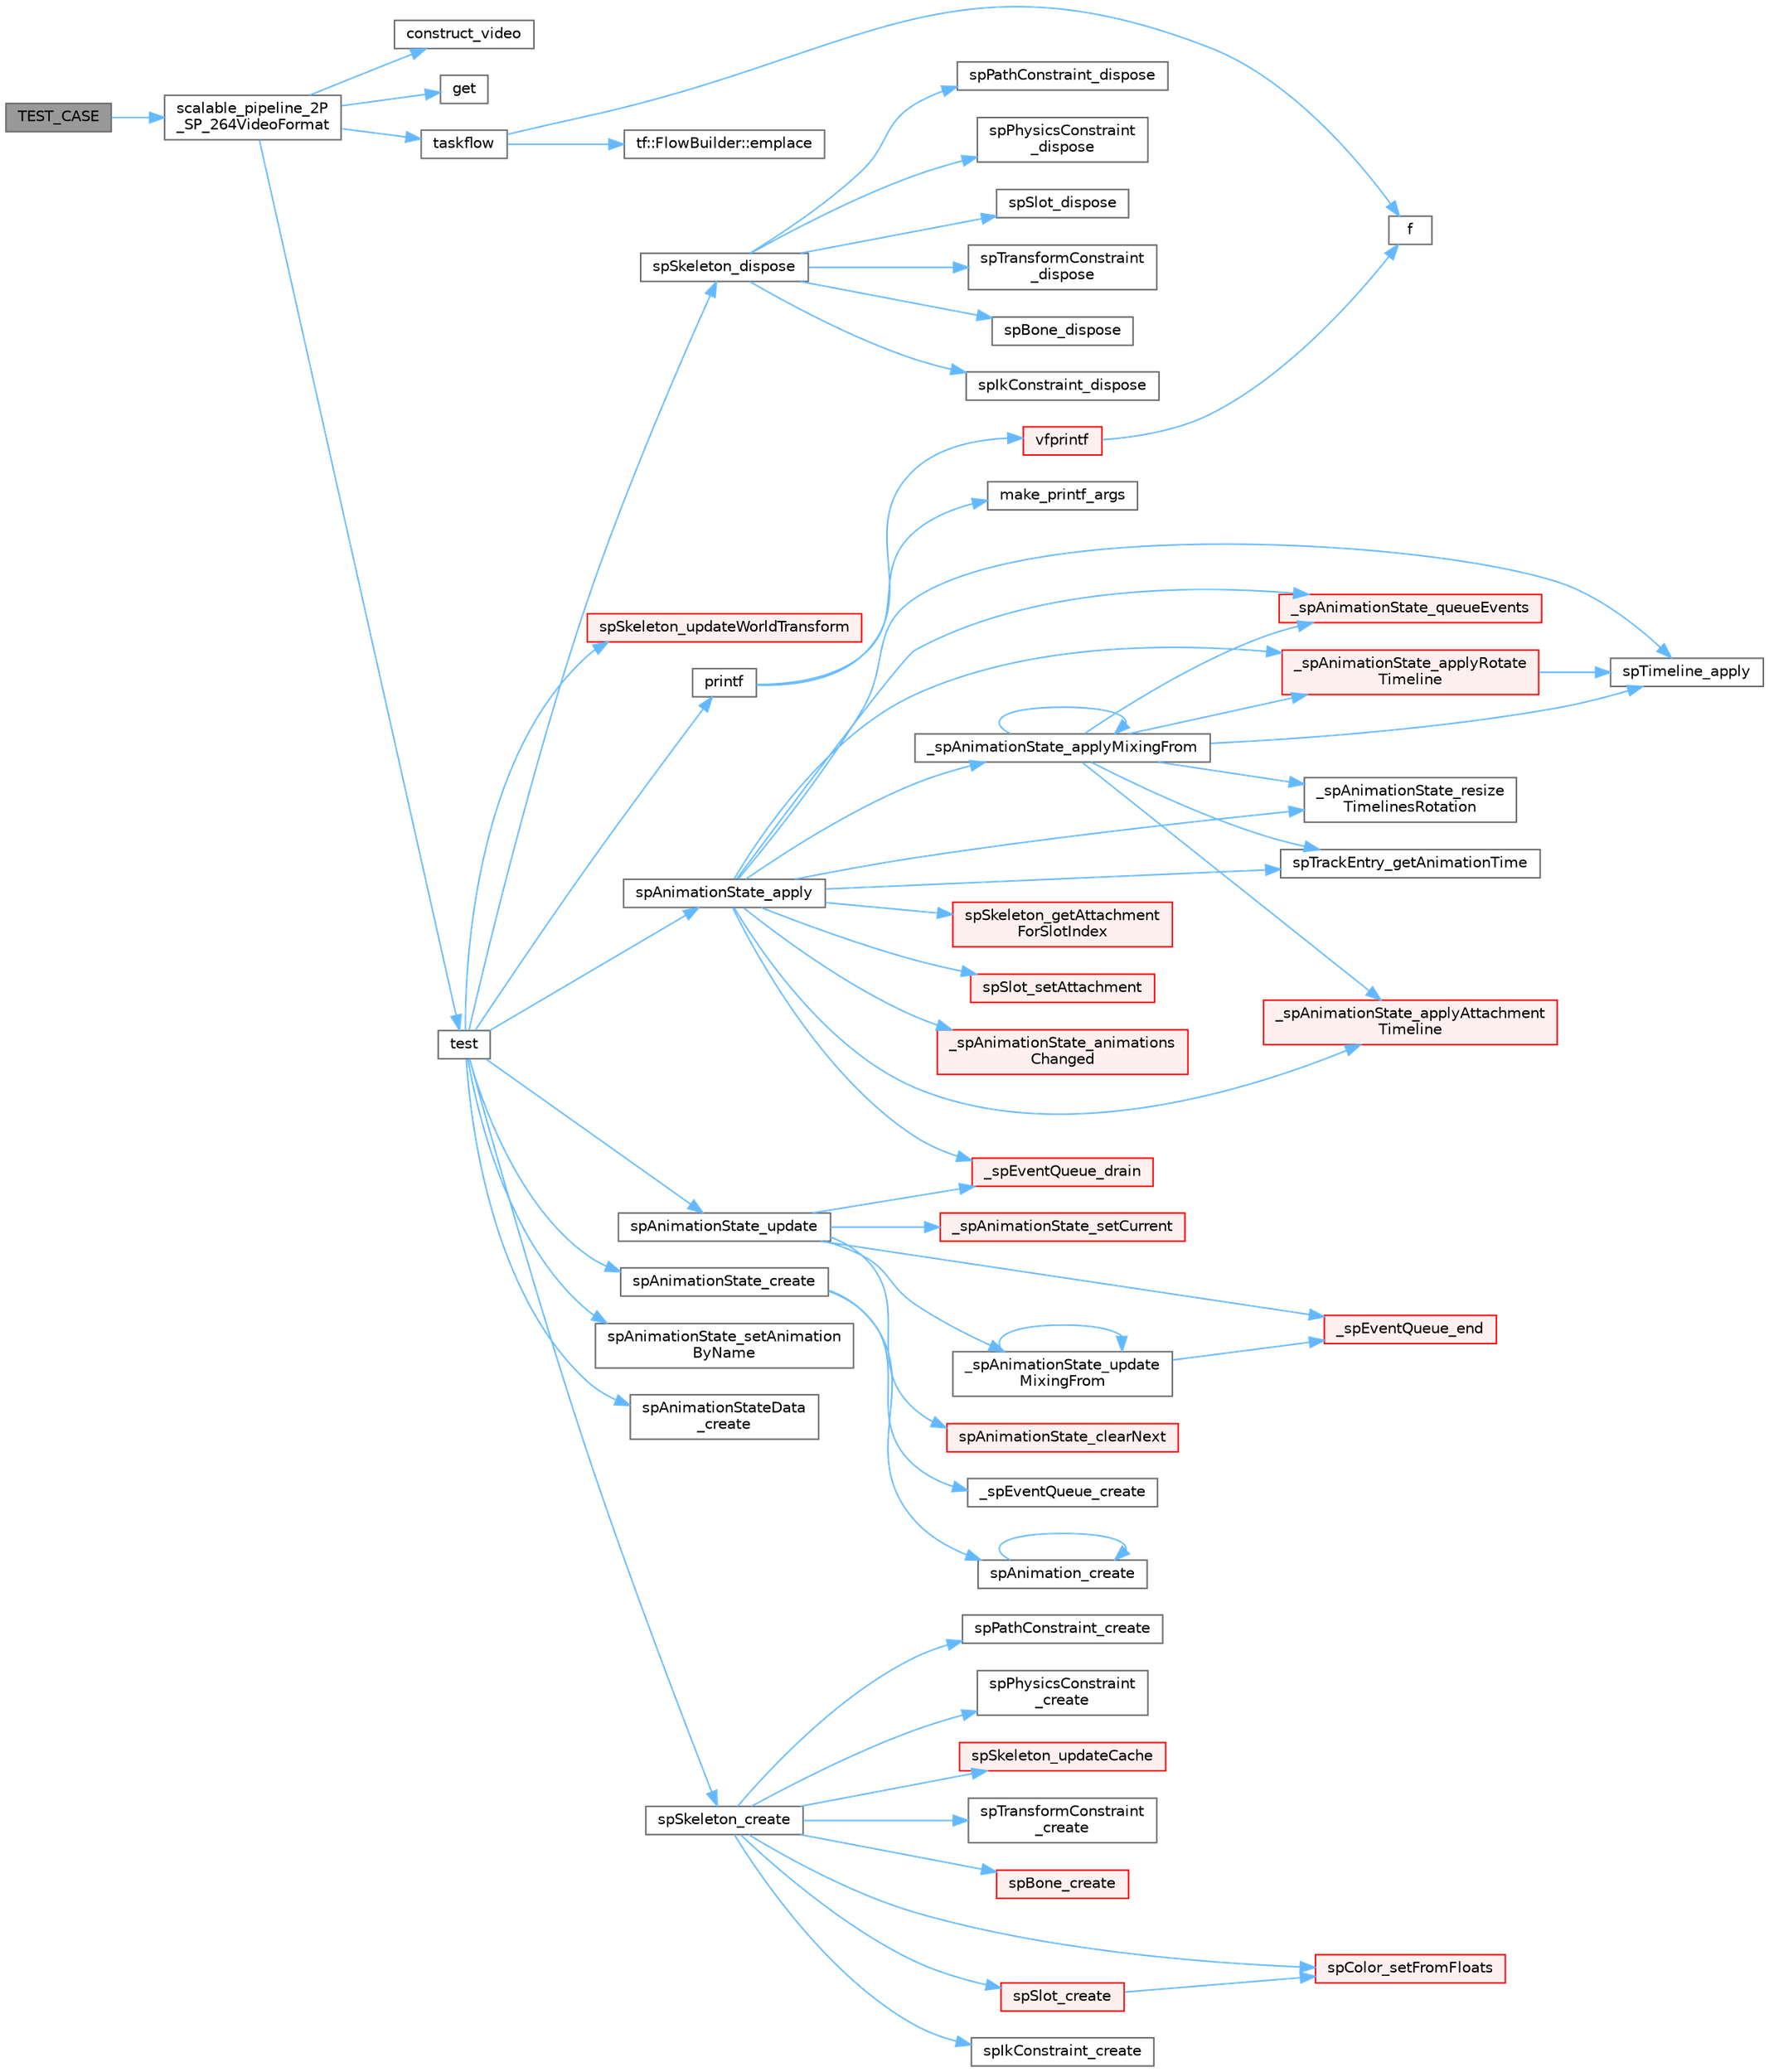 digraph "TEST_CASE"
{
 // LATEX_PDF_SIZE
  bgcolor="transparent";
  edge [fontname=Helvetica,fontsize=10,labelfontname=Helvetica,labelfontsize=10];
  node [fontname=Helvetica,fontsize=10,shape=box,height=0.2,width=0.4];
  rankdir="LR";
  Node1 [id="Node000001",label="TEST_CASE",height=0.2,width=0.4,color="gray40", fillcolor="grey60", style="filled", fontcolor="black",tooltip=" "];
  Node1 -> Node2 [id="edge1_Node000001_Node000002",color="steelblue1",style="solid",tooltip=" "];
  Node2 [id="Node000002",label="scalable_pipeline_2P\l_SP_264VideoFormat",height=0.2,width=0.4,color="grey40", fillcolor="white", style="filled",URL="$test__deferred__scalable__pipelines_8cpp.html#a877444eef679c2647a4354eaa33f7df0",tooltip=" "];
  Node2 -> Node3 [id="edge2_Node000002_Node000003",color="steelblue1",style="solid",tooltip=" "];
  Node3 [id="Node000003",label="construct_video",height=0.2,width=0.4,color="grey40", fillcolor="white", style="filled",URL="$test__deferred__scalable__pipelines_8cpp.html#a228b22b7f793d1a334e4d64c5c01e08d",tooltip=" "];
  Node2 -> Node4 [id="edge3_Node000002_Node000004",color="steelblue1",style="solid",tooltip=" "];
  Node4 [id="Node000004",label="get",height=0.2,width=0.4,color="grey40", fillcolor="white", style="filled",URL="$stdlist__overload_8cpp.html#a120a90058439faee14791b33f94c0693",tooltip=" "];
  Node2 -> Node5 [id="edge4_Node000002_Node000005",color="steelblue1",style="solid",tooltip=" "];
  Node5 [id="Node000005",label="taskflow",height=0.2,width=0.4,color="grey40", fillcolor="white", style="filled",URL="$sandbox_2jacobi_2taskflow_8cpp.html#a47af48e377b7c0ac855c12acd5b69b1e",tooltip=" "];
  Node5 -> Node6 [id="edge5_Node000005_Node000006",color="steelblue1",style="solid",tooltip=" "];
  Node6 [id="Node000006",label="tf::FlowBuilder::emplace",height=0.2,width=0.4,color="grey40", fillcolor="white", style="filled",URL="$classtf_1_1_flow_builder.html#a60d7a666cab71ecfa3010b2efb0d6b57",tooltip="creates a static task"];
  Node5 -> Node7 [id="edge6_Node000005_Node000007",color="steelblue1",style="solid",tooltip=" "];
  Node7 [id="Node000007",label="f",height=0.2,width=0.4,color="grey40", fillcolor="white", style="filled",URL="$cxx11__tensor__map_8cpp.html#a7f507fea02198f6cb81c86640c7b1a4e",tooltip=" "];
  Node2 -> Node8 [id="edge7_Node000002_Node000008",color="steelblue1",style="solid",tooltip=" "];
  Node8 [id="Node000008",label="test",height=0.2,width=0.4,color="grey40", fillcolor="white", style="filled",URL="$external_2spine-runtimes_2spine-sfml_2c_2example_2main_8cpp.html#aac5f14f710620d78720c06cd063ec0ca",tooltip=" "];
  Node8 -> Node9 [id="edge8_Node000008_Node000009",color="steelblue1",style="solid",tooltip=" "];
  Node9 [id="Node000009",label="printf",height=0.2,width=0.4,color="grey40", fillcolor="white", style="filled",URL="$printf_8h.html#aee3ed3a831f25f07e7be3919fff2203a",tooltip=" "];
  Node9 -> Node10 [id="edge9_Node000009_Node000010",color="steelblue1",style="solid",tooltip=" "];
  Node10 [id="Node000010",label="make_printf_args",height=0.2,width=0.4,color="grey40", fillcolor="white", style="filled",URL="$printf_8h.html#a27dcc0efcda04388971dbea3c875f122",tooltip=" "];
  Node9 -> Node11 [id="edge10_Node000009_Node000011",color="steelblue1",style="solid",tooltip=" "];
  Node11 [id="Node000011",label="vfprintf",height=0.2,width=0.4,color="red", fillcolor="#FFF0F0", style="filled",URL="$printf_8h.html#abb30aad964fc771fb52cf3ad88649df2",tooltip=" "];
  Node11 -> Node7 [id="edge11_Node000011_Node000007",color="steelblue1",style="solid",tooltip=" "];
  Node8 -> Node39 [id="edge12_Node000008_Node000039",color="steelblue1",style="solid",tooltip=" "];
  Node39 [id="Node000039",label="spAnimationState_apply",height=0.2,width=0.4,color="grey40", fillcolor="white", style="filled",URL="$_animation_state_8c.html#a121811397a5e69b5d84b141172a860ad",tooltip=" "];
  Node39 -> Node40 [id="edge13_Node000039_Node000040",color="steelblue1",style="solid",tooltip=" "];
  Node40 [id="Node000040",label="_spAnimationState_animations\lChanged",height=0.2,width=0.4,color="red", fillcolor="#FFF0F0", style="filled",URL="$_animation_state_8c.html#a2e9127da71404d2e7f6715635f59714d",tooltip=" "];
  Node39 -> Node46 [id="edge14_Node000039_Node000046",color="steelblue1",style="solid",tooltip=" "];
  Node46 [id="Node000046",label="_spAnimationState_applyAttachment\lTimeline",height=0.2,width=0.4,color="red", fillcolor="#FFF0F0", style="filled",URL="$_animation_state_8c.html#a552cd264b22c69404ce34e0e773bcaa7",tooltip=" "];
  Node39 -> Node53 [id="edge15_Node000039_Node000053",color="steelblue1",style="solid",tooltip=" "];
  Node53 [id="Node000053",label="_spAnimationState_applyMixingFrom",height=0.2,width=0.4,color="grey40", fillcolor="white", style="filled",URL="$_animation_state_8c.html#ad872d0ff5d38b3ad75d02684ee46e3ef",tooltip=" "];
  Node53 -> Node46 [id="edge16_Node000053_Node000046",color="steelblue1",style="solid",tooltip=" "];
  Node53 -> Node53 [id="edge17_Node000053_Node000053",color="steelblue1",style="solid",tooltip=" "];
  Node53 -> Node54 [id="edge18_Node000053_Node000054",color="steelblue1",style="solid",tooltip=" "];
  Node54 [id="Node000054",label="_spAnimationState_applyRotate\lTimeline",height=0.2,width=0.4,color="red", fillcolor="#FFF0F0", style="filled",URL="$_animation_state_8c.html#a807375db0ba9e1c5a66ba60c03967a16",tooltip=" "];
  Node54 -> Node57 [id="edge19_Node000054_Node000057",color="steelblue1",style="solid",tooltip=" "];
  Node57 [id="Node000057",label="spTimeline_apply",height=0.2,width=0.4,color="grey40", fillcolor="white", style="filled",URL="$_animation_8c.html#a8f8846b1f976e08e2825cd8f2e4fed2a",tooltip=" "];
  Node53 -> Node58 [id="edge20_Node000053_Node000058",color="steelblue1",style="solid",tooltip=" "];
  Node58 [id="Node000058",label="_spAnimationState_queueEvents",height=0.2,width=0.4,color="red", fillcolor="#FFF0F0", style="filled",URL="$_animation_state_8c.html#a03841b3426944328c63e8dc965e5d202",tooltip=" "];
  Node53 -> Node65 [id="edge21_Node000053_Node000065",color="steelblue1",style="solid",tooltip=" "];
  Node65 [id="Node000065",label="_spAnimationState_resize\lTimelinesRotation",height=0.2,width=0.4,color="grey40", fillcolor="white", style="filled",URL="$_animation_state_8c.html#a586eb5371b2ecd094a959fb59981c011",tooltip=" "];
  Node53 -> Node57 [id="edge22_Node000053_Node000057",color="steelblue1",style="solid",tooltip=" "];
  Node53 -> Node66 [id="edge23_Node000053_Node000066",color="steelblue1",style="solid",tooltip=" "];
  Node66 [id="Node000066",label="spTrackEntry_getAnimationTime",height=0.2,width=0.4,color="grey40", fillcolor="white", style="filled",URL="$_animation_state_8c.html#a16e885e6da856346be434e44d94fff4d",tooltip=" "];
  Node39 -> Node54 [id="edge24_Node000039_Node000054",color="steelblue1",style="solid",tooltip=" "];
  Node39 -> Node58 [id="edge25_Node000039_Node000058",color="steelblue1",style="solid",tooltip=" "];
  Node39 -> Node65 [id="edge26_Node000039_Node000065",color="steelblue1",style="solid",tooltip=" "];
  Node39 -> Node67 [id="edge27_Node000039_Node000067",color="steelblue1",style="solid",tooltip=" "];
  Node67 [id="Node000067",label="_spEventQueue_drain",height=0.2,width=0.4,color="red", fillcolor="#FFF0F0", style="filled",URL="$_animation_state_8c.html#a2bb362df65f36453467acd9b360c600d",tooltip=" "];
  Node39 -> Node48 [id="edge28_Node000039_Node000048",color="steelblue1",style="solid",tooltip=" "];
  Node48 [id="Node000048",label="spSkeleton_getAttachment\lForSlotIndex",height=0.2,width=0.4,color="red", fillcolor="#FFF0F0", style="filled",URL="$_skeleton_8c.html#af67b15fea85286452cf9d8741a17b0ed",tooltip=" "];
  Node39 -> Node50 [id="edge29_Node000039_Node000050",color="steelblue1",style="solid",tooltip=" "];
  Node50 [id="Node000050",label="spSlot_setAttachment",height=0.2,width=0.4,color="red", fillcolor="#FFF0F0", style="filled",URL="$_slot_8c.html#a56d5b092e9d5418595813cec61d447cc",tooltip=" "];
  Node39 -> Node57 [id="edge30_Node000039_Node000057",color="steelblue1",style="solid",tooltip=" "];
  Node39 -> Node66 [id="edge31_Node000039_Node000066",color="steelblue1",style="solid",tooltip=" "];
  Node8 -> Node70 [id="edge32_Node000008_Node000070",color="steelblue1",style="solid",tooltip=" "];
  Node70 [id="Node000070",label="spAnimationState_create",height=0.2,width=0.4,color="grey40", fillcolor="white", style="filled",URL="$_animation_state_8c.html#a87beba99c1cc332a37af3d16d15454fd",tooltip=" "];
  Node70 -> Node71 [id="edge33_Node000070_Node000071",color="steelblue1",style="solid",tooltip=" "];
  Node71 [id="Node000071",label="_spEventQueue_create",height=0.2,width=0.4,color="grey40", fillcolor="white", style="filled",URL="$_animation_state_8c.html#a88ef8a5fb0d701a8e462f6963f0592cd",tooltip=" "];
  Node70 -> Node72 [id="edge34_Node000070_Node000072",color="steelblue1",style="solid",tooltip=" "];
  Node72 [id="Node000072",label="spAnimation_create",height=0.2,width=0.4,color="grey40", fillcolor="white", style="filled",URL="$_animation_8c.html#a65727a6d5fed75b3c730b88337a91070",tooltip=" "];
  Node72 -> Node72 [id="edge35_Node000072_Node000072",color="steelblue1",style="solid",tooltip=" "];
  Node8 -> Node73 [id="edge36_Node000008_Node000073",color="steelblue1",style="solid",tooltip=" "];
  Node73 [id="Node000073",label="spAnimationState_setAnimation\lByName",height=0.2,width=0.4,color="grey40", fillcolor="white", style="filled",URL="$spine-c_2include_2spine_2_animation_state_8h.html#a886473af828c2ec1222f62ea8aa5e470",tooltip=" "];
  Node8 -> Node74 [id="edge37_Node000008_Node000074",color="steelblue1",style="solid",tooltip=" "];
  Node74 [id="Node000074",label="spAnimationState_update",height=0.2,width=0.4,color="grey40", fillcolor="white", style="filled",URL="$_animation_state_8c.html#a6e0eaef7d5f047204c709cee9f51ef08",tooltip=" "];
  Node74 -> Node75 [id="edge38_Node000074_Node000075",color="steelblue1",style="solid",tooltip=" "];
  Node75 [id="Node000075",label="_spAnimationState_setCurrent",height=0.2,width=0.4,color="red", fillcolor="#FFF0F0", style="filled",URL="$_animation_state_8c.html#a7fd9c2b5f1e4e7ad96f8483118220e53",tooltip=" "];
  Node74 -> Node79 [id="edge39_Node000074_Node000079",color="steelblue1",style="solid",tooltip=" "];
  Node79 [id="Node000079",label="_spAnimationState_update\lMixingFrom",height=0.2,width=0.4,color="grey40", fillcolor="white", style="filled",URL="$_animation_state_8c.html#a811bfe34d8d6ae14d016aba963f38a5f",tooltip=" "];
  Node79 -> Node79 [id="edge40_Node000079_Node000079",color="steelblue1",style="solid",tooltip=" "];
  Node79 -> Node80 [id="edge41_Node000079_Node000080",color="steelblue1",style="solid",tooltip=" "];
  Node80 [id="Node000080",label="_spEventQueue_end",height=0.2,width=0.4,color="red", fillcolor="#FFF0F0", style="filled",URL="$_animation_state_8c.html#ae86eaf55ad672f17dcb738d9481d7bb9",tooltip=" "];
  Node74 -> Node67 [id="edge42_Node000074_Node000067",color="steelblue1",style="solid",tooltip=" "];
  Node74 -> Node80 [id="edge43_Node000074_Node000080",color="steelblue1",style="solid",tooltip=" "];
  Node74 -> Node81 [id="edge44_Node000074_Node000081",color="steelblue1",style="solid",tooltip=" "];
  Node81 [id="Node000081",label="spAnimationState_clearNext",height=0.2,width=0.4,color="red", fillcolor="#FFF0F0", style="filled",URL="$_animation_state_8c.html#a1116b24b2fd4730966c0c1705f16a515",tooltip=" "];
  Node8 -> Node83 [id="edge45_Node000008_Node000083",color="steelblue1",style="solid",tooltip=" "];
  Node83 [id="Node000083",label="spAnimationStateData\l_create",height=0.2,width=0.4,color="grey40", fillcolor="white", style="filled",URL="$_animation_state_data_8c.html#a8c7606d99b6d3ca45a45f696191e184b",tooltip=" "];
  Node8 -> Node84 [id="edge46_Node000008_Node000084",color="steelblue1",style="solid",tooltip=" "];
  Node84 [id="Node000084",label="spSkeleton_create",height=0.2,width=0.4,color="grey40", fillcolor="white", style="filled",URL="$_skeleton_8c.html#adafc127ff4d17039cb355ad7941b4687",tooltip=" "];
  Node84 -> Node85 [id="edge47_Node000084_Node000085",color="steelblue1",style="solid",tooltip=" "];
  Node85 [id="Node000085",label="spBone_create",height=0.2,width=0.4,color="red", fillcolor="#FFF0F0", style="filled",URL="$_bone_8c.html#a672c3edad19d7bf482bf13e7f01ee97b",tooltip=" "];
  Node84 -> Node87 [id="edge48_Node000084_Node000087",color="steelblue1",style="solid",tooltip=" "];
  Node87 [id="Node000087",label="spColor_setFromFloats",height=0.2,width=0.4,color="red", fillcolor="#FFF0F0", style="filled",URL="$_color_8c.html#aef2bc0c9016302022f25c89ba5b36a2c",tooltip=" "];
  Node84 -> Node89 [id="edge49_Node000084_Node000089",color="steelblue1",style="solid",tooltip=" "];
  Node89 [id="Node000089",label="spIkConstraint_create",height=0.2,width=0.4,color="grey40", fillcolor="white", style="filled",URL="$spine-c_2include_2spine_2_ik_constraint_8h.html#adc550d0f541e94be4e2d44930dcc8b2e",tooltip=" "];
  Node84 -> Node90 [id="edge50_Node000084_Node000090",color="steelblue1",style="solid",tooltip=" "];
  Node90 [id="Node000090",label="spPathConstraint_create",height=0.2,width=0.4,color="grey40", fillcolor="white", style="filled",URL="$spine-c_2include_2spine_2_path_constraint_8h.html#adcee199676387bd744e4b147c99eb39b",tooltip=" "];
  Node84 -> Node91 [id="edge51_Node000084_Node000091",color="steelblue1",style="solid",tooltip=" "];
  Node91 [id="Node000091",label="spPhysicsConstraint\l_create",height=0.2,width=0.4,color="grey40", fillcolor="white", style="filled",URL="$_physics_constraint_8c.html#a32a2345e660c659a94668d1de4dba981",tooltip=" "];
  Node84 -> Node92 [id="edge52_Node000084_Node000092",color="steelblue1",style="solid",tooltip=" "];
  Node92 [id="Node000092",label="spSkeleton_updateCache",height=0.2,width=0.4,color="red", fillcolor="#FFF0F0", style="filled",URL="$_skeleton_8c.html#a62e01f12f86149c4fed351f27e022c76",tooltip=" "];
  Node84 -> Node102 [id="edge53_Node000084_Node000102",color="steelblue1",style="solid",tooltip=" "];
  Node102 [id="Node000102",label="spSlot_create",height=0.2,width=0.4,color="red", fillcolor="#FFF0F0", style="filled",URL="$_slot_8c.html#a425f2e6a489e790f26bda11dd18f3a4a",tooltip=" "];
  Node102 -> Node87 [id="edge54_Node000102_Node000087",color="steelblue1",style="solid",tooltip=" "];
  Node84 -> Node106 [id="edge55_Node000084_Node000106",color="steelblue1",style="solid",tooltip=" "];
  Node106 [id="Node000106",label="spTransformConstraint\l_create",height=0.2,width=0.4,color="grey40", fillcolor="white", style="filled",URL="$spine-c_2include_2spine_2_transform_constraint_8h.html#a2fc2c8fc06c7e11463e6a3acf202f353",tooltip=" "];
  Node8 -> Node107 [id="edge56_Node000008_Node000107",color="steelblue1",style="solid",tooltip=" "];
  Node107 [id="Node000107",label="spSkeleton_dispose",height=0.2,width=0.4,color="grey40", fillcolor="white", style="filled",URL="$_skeleton_8c.html#a77f856011e09776af5a8d8e45446bc72",tooltip=" "];
  Node107 -> Node108 [id="edge57_Node000107_Node000108",color="steelblue1",style="solid",tooltip=" "];
  Node108 [id="Node000108",label="spBone_dispose",height=0.2,width=0.4,color="grey40", fillcolor="white", style="filled",URL="$_bone_8c.html#ac9432169a9965bcbc2ee09fdd40ae4a2",tooltip=" "];
  Node107 -> Node109 [id="edge58_Node000107_Node000109",color="steelblue1",style="solid",tooltip=" "];
  Node109 [id="Node000109",label="spIkConstraint_dispose",height=0.2,width=0.4,color="grey40", fillcolor="white", style="filled",URL="$_ik_constraint_8c.html#ab562f2c38689e012955f64da69cbdd51",tooltip=" "];
  Node107 -> Node110 [id="edge59_Node000107_Node000110",color="steelblue1",style="solid",tooltip=" "];
  Node110 [id="Node000110",label="spPathConstraint_dispose",height=0.2,width=0.4,color="grey40", fillcolor="white", style="filled",URL="$_path_constraint_8c.html#a89a998f72f23fadea74c6cb7403d19a5",tooltip=" "];
  Node107 -> Node111 [id="edge60_Node000107_Node000111",color="steelblue1",style="solid",tooltip=" "];
  Node111 [id="Node000111",label="spPhysicsConstraint\l_dispose",height=0.2,width=0.4,color="grey40", fillcolor="white", style="filled",URL="$_physics_constraint_8c.html#a7d0e849bcc7d76d81f5a9f31e2fdb8f6",tooltip=" "];
  Node107 -> Node112 [id="edge61_Node000107_Node000112",color="steelblue1",style="solid",tooltip=" "];
  Node112 [id="Node000112",label="spSlot_dispose",height=0.2,width=0.4,color="grey40", fillcolor="white", style="filled",URL="$_slot_8c.html#abc79e957760a12acef34938e456201e7",tooltip=" "];
  Node107 -> Node113 [id="edge62_Node000107_Node000113",color="steelblue1",style="solid",tooltip=" "];
  Node113 [id="Node000113",label="spTransformConstraint\l_dispose",height=0.2,width=0.4,color="grey40", fillcolor="white", style="filled",URL="$_transform_constraint_8c.html#aa1b7de86ac6d61687962b5f9171ec5cb",tooltip=" "];
  Node8 -> Node114 [id="edge63_Node000008_Node000114",color="steelblue1",style="solid",tooltip=" "];
  Node114 [id="Node000114",label="spSkeleton_updateWorldTransform",height=0.2,width=0.4,color="red", fillcolor="#FFF0F0", style="filled",URL="$_skeleton_8c.html#aacbe2c41263148e0b8e88724bd6e19a8",tooltip=" "];
}
